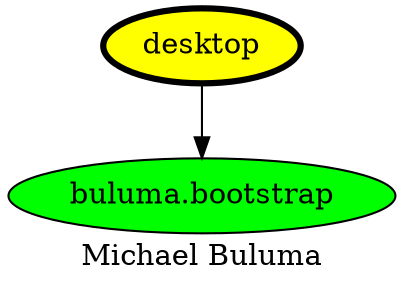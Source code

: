 digraph PhiloDilemma {
  label = "Michael Buluma" ;
  overlap=false
  {
    "desktop" [fillcolor=yellow style=filled penwidth=3]
    "buluma.bootstrap" [fillcolor=green style=filled]
  }
  "desktop" -> "buluma.bootstrap"
}
